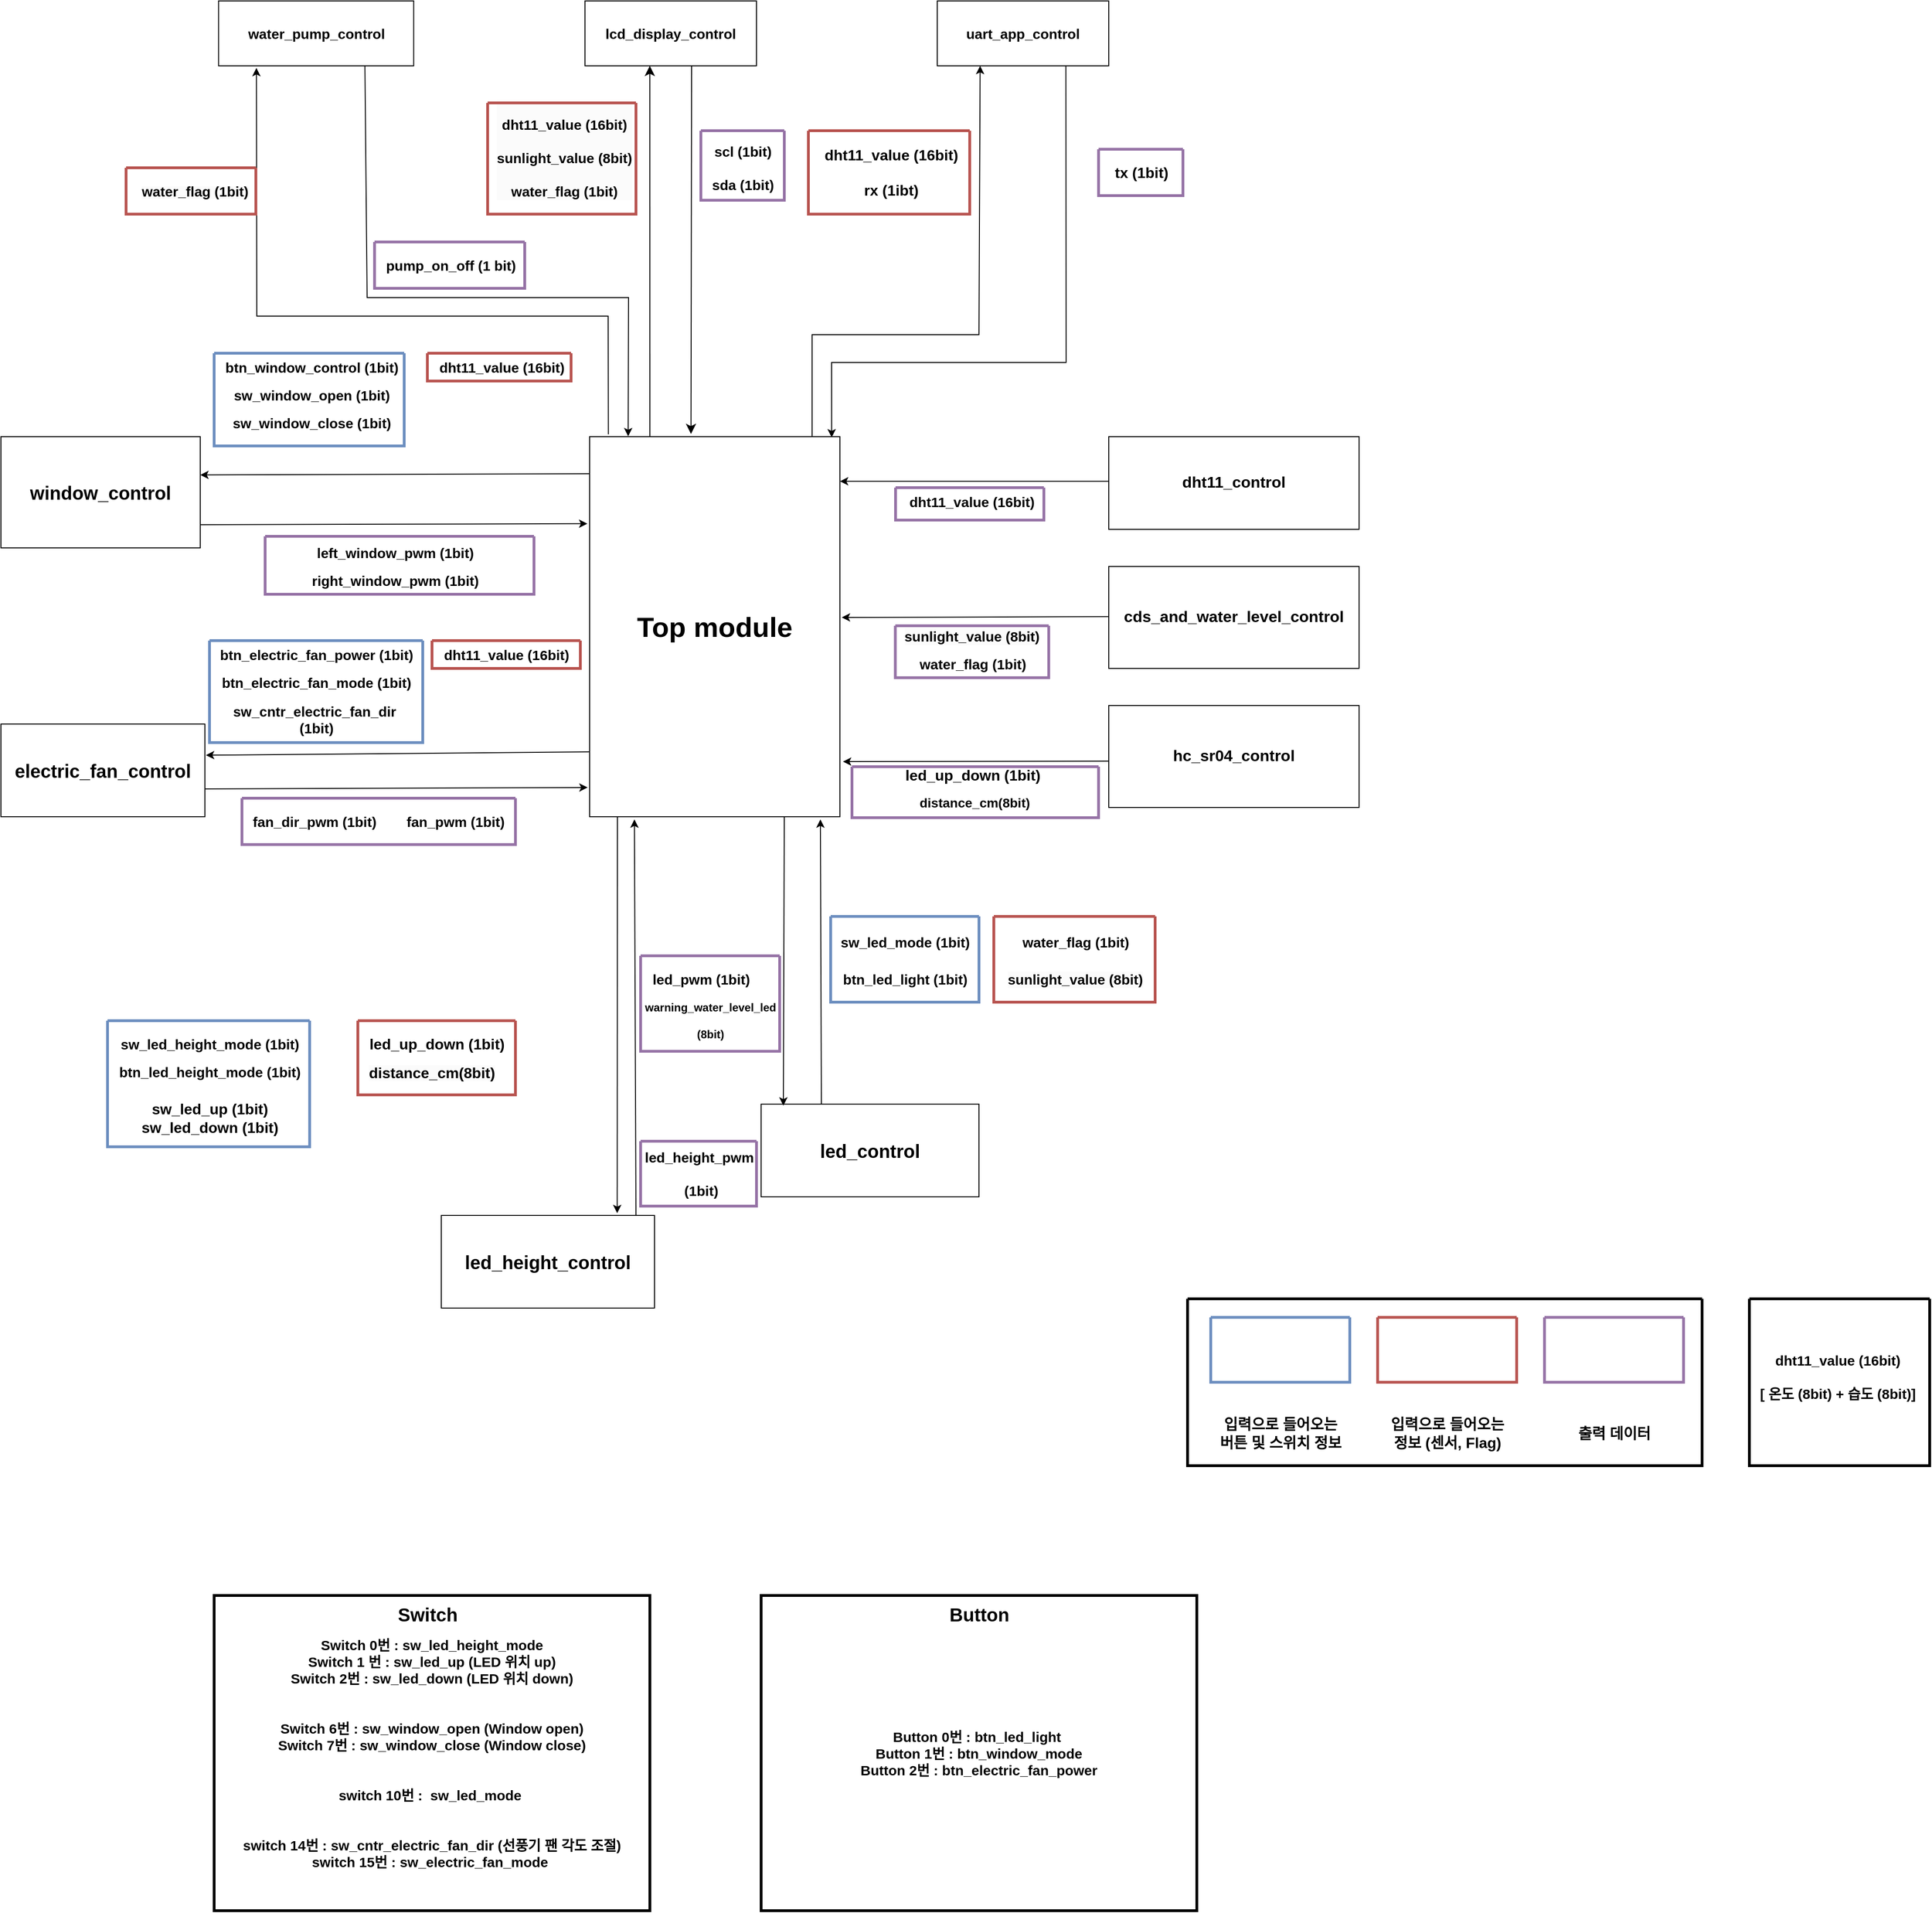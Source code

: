 <mxfile version="24.7.8">
  <diagram name="페이지-1" id="ERCywD1S1VB0S2RnE942">
    <mxGraphModel dx="1927" dy="1744" grid="1" gridSize="10" guides="1" tooltips="1" connect="1" arrows="1" fold="1" page="1" pageScale="1" pageWidth="827" pageHeight="1169" math="0" shadow="0">
      <root>
        <mxCell id="0" />
        <mxCell id="1" parent="0" />
        <mxCell id="mhYBmBHg178xC_YXUhA_-1" value="&lt;font style=&quot;font-size: 30px;&quot;&gt;&lt;b&gt;Top module&lt;/b&gt;&lt;/font&gt;" style="rounded=0;whiteSpace=wrap;html=1;" parent="1" vertex="1">
          <mxGeometry x="-110" y="80" width="270" height="410" as="geometry" />
        </mxCell>
        <mxCell id="mhYBmBHg178xC_YXUhA_-2" value="&lt;font size=&quot;1&quot; style=&quot;&quot;&gt;&lt;b style=&quot;font-size: 17px;&quot;&gt;dht11_control&lt;/b&gt;&lt;/font&gt;" style="rounded=0;whiteSpace=wrap;html=1;" parent="1" vertex="1">
          <mxGeometry x="450" y="80" width="270" height="100" as="geometry" />
        </mxCell>
        <mxCell id="mhYBmBHg178xC_YXUhA_-13" style="edgeStyle=orthogonalEdgeStyle;rounded=0;orthogonalLoop=1;jettySize=auto;html=1;" parent="1" edge="1">
          <mxGeometry relative="1" as="geometry">
            <mxPoint x="450" y="128.18" as="sourcePoint" />
            <mxPoint x="160" y="128.18" as="targetPoint" />
          </mxGeometry>
        </mxCell>
        <mxCell id="mhYBmBHg178xC_YXUhA_-16" style="edgeStyle=orthogonalEdgeStyle;rounded=0;orthogonalLoop=1;jettySize=auto;html=1;" parent="1" edge="1">
          <mxGeometry relative="1" as="geometry">
            <mxPoint x="450" y="274.09" as="sourcePoint" />
            <mxPoint x="162" y="275" as="targetPoint" />
          </mxGeometry>
        </mxCell>
        <mxCell id="mhYBmBHg178xC_YXUhA_-17" value="&lt;div style=&quot;forced-color-adjust: none; color: rgb(0, 0, 0); font-family: Helvetica; font-size: 15px; font-style: normal; font-variant-ligatures: normal; font-variant-caps: normal; font-weight: 700; letter-spacing: normal; orphans: 2; text-indent: 0px; text-transform: none; widows: 2; word-spacing: 0px; -webkit-text-stroke-width: 0px; white-space: nowrap; background-color: rgb(251, 251, 251); text-decoration-thickness: initial; text-decoration-style: initial; text-decoration-color: initial;&quot;&gt;&lt;font style=&quot;forced-color-adjust: none; font-size: 15px;&quot;&gt;&lt;b style=&quot;forced-color-adjust: none;&quot;&gt;sunlight_value (8bit)&lt;/b&gt;&lt;/font&gt;&lt;/div&gt;" style="text;whiteSpace=wrap;html=1;align=center;" parent="1" vertex="1">
          <mxGeometry x="210" y="280" width="185" height="40" as="geometry" />
        </mxCell>
        <mxCell id="mhYBmBHg178xC_YXUhA_-19" value="&lt;b style=&quot;&quot;&gt;&lt;font style=&quot;font-size: 17px;&quot;&gt;cds_and_water_level_control&lt;/font&gt;&lt;/b&gt;" style="rounded=0;whiteSpace=wrap;html=1;" parent="1" vertex="1">
          <mxGeometry x="450" y="220" width="270" height="110" as="geometry" />
        </mxCell>
        <mxCell id="mhYBmBHg178xC_YXUhA_-22" value="&lt;b&gt;&lt;font style=&quot;font-size: 15px;&quot;&gt;water_flag (1bit)&lt;/font&gt;&lt;/b&gt;" style="text;html=1;align=center;verticalAlign=middle;resizable=0;points=[];autosize=1;strokeColor=none;fillColor=none;" parent="1" vertex="1">
          <mxGeometry x="232.5" y="310" width="140" height="30" as="geometry" />
        </mxCell>
        <mxCell id="mhYBmBHg178xC_YXUhA_-23" value="&lt;b style=&quot;&quot;&gt;&lt;font style=&quot;font-size: 17px;&quot;&gt;hc_sr04_control&lt;/font&gt;&lt;/b&gt;" style="rounded=0;whiteSpace=wrap;html=1;" parent="1" vertex="1">
          <mxGeometry x="450" y="370" width="270" height="110" as="geometry" />
        </mxCell>
        <mxCell id="mhYBmBHg178xC_YXUhA_-27" value="&lt;b style=&quot;&quot;&gt;&lt;font style=&quot;font-size: 20px;&quot;&gt;window_control&lt;/font&gt;&lt;/b&gt;" style="rounded=0;whiteSpace=wrap;html=1;" parent="1" vertex="1">
          <mxGeometry x="-745" y="80" width="215" height="120" as="geometry" />
        </mxCell>
        <mxCell id="mhYBmBHg178xC_YXUhA_-30" value="&lt;div&gt;&lt;b style=&quot;font-size: 15px; background-color: initial;&quot;&gt;dht11_value (16bit)&lt;/b&gt;&lt;br&gt;&lt;/div&gt;" style="text;html=1;align=center;verticalAlign=middle;resizable=0;points=[];autosize=1;strokeColor=none;fillColor=none;" parent="1" vertex="1">
          <mxGeometry x="-285" y="-10" width="160" height="30" as="geometry" />
        </mxCell>
        <mxCell id="mhYBmBHg178xC_YXUhA_-32" value="&lt;b style=&quot;&quot;&gt;&lt;font style=&quot;font-size: 20px;&quot;&gt;electric_fan_control&lt;/font&gt;&lt;/b&gt;" style="rounded=0;whiteSpace=wrap;html=1;" parent="1" vertex="1">
          <mxGeometry x="-745" y="390" width="220" height="100" as="geometry" />
        </mxCell>
        <mxCell id="mhYBmBHg178xC_YXUhA_-34" value="&lt;div&gt;&lt;b style=&quot;font-size: 15px; background-color: initial;&quot;&gt;dht11_value (16bit)&lt;/b&gt;&lt;br&gt;&lt;/div&gt;" style="text;html=1;align=center;verticalAlign=middle;resizable=0;points=[];autosize=1;strokeColor=none;fillColor=none;strokeWidth=2;" parent="1" vertex="1">
          <mxGeometry x="-280" y="300" width="160" height="30" as="geometry" />
        </mxCell>
        <mxCell id="mhYBmBHg178xC_YXUhA_-36" value="&lt;b&gt;&lt;font style=&quot;font-size: 15px;&quot;&gt;fan_pwm (1bit)&lt;/font&gt;&lt;/b&gt;" style="text;html=1;align=center;verticalAlign=middle;resizable=0;points=[];autosize=1;strokeColor=none;fillColor=none;" parent="1" vertex="1">
          <mxGeometry x="-320" y="480" width="130" height="30" as="geometry" />
        </mxCell>
        <mxCell id="mhYBmBHg178xC_YXUhA_-37" value="&lt;b style=&quot;&quot;&gt;&lt;font style=&quot;font-size: 20px;&quot;&gt;led_height_control&lt;/font&gt;&lt;/b&gt;" style="rounded=0;whiteSpace=wrap;html=1;" parent="1" vertex="1">
          <mxGeometry x="-270" y="920" width="230" height="100" as="geometry" />
        </mxCell>
        <mxCell id="mhYBmBHg178xC_YXUhA_-39" value="&lt;font style=&quot;font-size: 15px;&quot;&gt;&lt;b&gt;btn_led_height_mode (1bit)&lt;/b&gt;&lt;/font&gt;" style="text;html=1;align=center;verticalAlign=middle;resizable=0;points=[];autosize=1;strokeColor=none;fillColor=none;" parent="1" vertex="1">
          <mxGeometry x="-630" y="750" width="220" height="30" as="geometry" />
        </mxCell>
        <mxCell id="mhYBmBHg178xC_YXUhA_-40" value="&lt;b&gt;&lt;font style=&quot;font-size: 16px;&quot;&gt;led_up_down (1bit)&lt;/font&gt;&lt;/b&gt;" style="text;html=1;align=center;verticalAlign=middle;resizable=0;points=[];autosize=1;strokeColor=none;fillColor=none;" parent="1" vertex="1">
          <mxGeometry x="-360" y="720" width="170" height="30" as="geometry" />
        </mxCell>
        <mxCell id="mhYBmBHg178xC_YXUhA_-41" value="&lt;span style=&quot;font-size: 16px;&quot;&gt;&lt;b&gt;sw_led_up (1bit)&lt;/b&gt;&lt;/span&gt;&lt;div&gt;&lt;b style=&quot;font-size: 16px; background-color: initial;&quot;&gt;sw_led_down (1bit)&lt;/b&gt;&lt;br&gt;&lt;/div&gt;" style="text;html=1;align=center;verticalAlign=middle;resizable=0;points=[];autosize=1;strokeColor=none;fillColor=none;" parent="1" vertex="1">
          <mxGeometry x="-605" y="790" width="170" height="50" as="geometry" />
        </mxCell>
        <mxCell id="mhYBmBHg178xC_YXUhA_-44" value="&lt;font style=&quot;font-size: 15px;&quot;&gt;&lt;b&gt;led_height_pwm&amp;nbsp;&lt;/b&gt;&lt;/font&gt;&lt;div&gt;&lt;font style=&quot;font-size: 15px;&quot;&gt;&lt;b&gt;&lt;br&gt;&lt;/b&gt;&lt;/font&gt;&lt;/div&gt;&lt;div&gt;&lt;font style=&quot;font-size: 15px;&quot;&gt;&lt;b&gt;(1bit)&lt;/b&gt;&lt;/font&gt;&lt;/div&gt;" style="text;html=1;align=center;verticalAlign=middle;resizable=0;points=[];autosize=1;strokeColor=none;fillColor=none;" parent="1" vertex="1">
          <mxGeometry x="-65" y="840" width="150" height="70" as="geometry" />
        </mxCell>
        <mxCell id="mhYBmBHg178xC_YXUhA_-45" value="&lt;b style=&quot;&quot;&gt;&lt;font style=&quot;font-size: 20px;&quot;&gt;led_control&lt;/font&gt;&lt;/b&gt;" style="rounded=0;whiteSpace=wrap;html=1;" parent="1" vertex="1">
          <mxGeometry x="75" y="800" width="235" height="100" as="geometry" />
        </mxCell>
        <mxCell id="mhYBmBHg178xC_YXUhA_-48" value="&lt;div style=&quot;forced-color-adjust: none; color: rgb(0, 0, 0); font-family: Helvetica; font-size: 15px; font-style: normal; font-variant-ligatures: normal; font-variant-caps: normal; font-weight: 700; letter-spacing: normal; orphans: 2; text-indent: 0px; text-transform: none; widows: 2; word-spacing: 0px; -webkit-text-stroke-width: 0px; white-space: nowrap; background-color: rgb(251, 251, 251); text-decoration-thickness: initial; text-decoration-style: initial; text-decoration-color: initial;&quot;&gt;&lt;font style=&quot;forced-color-adjust: none; font-size: 15px;&quot;&gt;&lt;b style=&quot;forced-color-adjust: none;&quot;&gt;sunlight_value (8bit)&lt;/b&gt;&lt;/font&gt;&lt;/div&gt;" style="text;whiteSpace=wrap;html=1;align=center;" parent="1" vertex="1">
          <mxGeometry x="326" y="650" width="176" height="30" as="geometry" />
        </mxCell>
        <mxCell id="mhYBmBHg178xC_YXUhA_-49" value="&lt;b&gt;&lt;font style=&quot;font-size: 15px;&quot;&gt;btn_led_light (1bit)&lt;/font&gt;&lt;/b&gt;" style="text;html=1;align=center;verticalAlign=middle;resizable=0;points=[];autosize=1;strokeColor=none;fillColor=none;" parent="1" vertex="1">
          <mxGeometry x="150" y="650" width="160" height="30" as="geometry" />
        </mxCell>
        <mxCell id="mhYBmBHg178xC_YXUhA_-50" value="&lt;b&gt;&lt;font style=&quot;font-size: 15px;&quot;&gt;water_flag (1bit)&lt;/font&gt;&lt;/b&gt;" style="text;html=1;align=center;verticalAlign=middle;resizable=0;points=[];autosize=1;strokeColor=none;fillColor=none;" parent="1" vertex="1">
          <mxGeometry x="344" y="610" width="140" height="30" as="geometry" />
        </mxCell>
        <mxCell id="_qwF9pWfeIGpburdyN9Q-3" value="&lt;div&gt;&lt;span style=&quot;font-size: 15px;&quot;&gt;&lt;b&gt;Switch 0번 : sw_led_height_mode&lt;/b&gt;&lt;/span&gt;&lt;/div&gt;&lt;font style=&quot;font-size: 15px;&quot;&gt;&lt;b&gt;Switch 1 번 : sw_led_up (LED 위치 up)&lt;/b&gt;&lt;/font&gt;&lt;div style=&quot;font-size: 15px;&quot;&gt;&lt;font style=&quot;font-size: 15px;&quot;&gt;&lt;b&gt;Switch 2번 : sw_led_down (LED 위치 down)&lt;/b&gt;&lt;/font&gt;&lt;/div&gt;&lt;div style=&quot;font-size: 15px;&quot;&gt;&lt;font style=&quot;font-size: 15px;&quot;&gt;&lt;b&gt;&lt;br&gt;&lt;/b&gt;&lt;/font&gt;&lt;/div&gt;&lt;div style=&quot;font-size: 15px;&quot;&gt;&lt;font style=&quot;font-size: 15px;&quot;&gt;&lt;b&gt;&lt;br&gt;&lt;/b&gt;&lt;/font&gt;&lt;/div&gt;&lt;div style=&quot;font-size: 15px;&quot;&gt;&lt;b&gt;Switch 6번 : sw_window_open (Window open)&lt;/b&gt;&lt;/div&gt;&lt;div style=&quot;font-size: 15px;&quot;&gt;&lt;b&gt;Switch 7번 : sw_window_close (Window close)&lt;/b&gt;&lt;/div&gt;&lt;div style=&quot;font-size: 15px;&quot;&gt;&lt;b&gt;&lt;br&gt;&lt;/b&gt;&lt;/div&gt;&lt;div style=&quot;font-size: 15px;&quot;&gt;&lt;b&gt;&lt;br&gt;&lt;/b&gt;&lt;/div&gt;&lt;div style=&quot;font-size: 15px;&quot;&gt;&lt;b&gt;switch 10번 :&amp;nbsp; sw&lt;/b&gt;&lt;b style=&quot;background-color: initial; font-size: 12px; text-wrap: nowrap;&quot;&gt;&lt;font style=&quot;font-size: 15px;&quot;&gt;_led_mode&amp;nbsp;&lt;/font&gt;&lt;/b&gt;&lt;/div&gt;&lt;div style=&quot;font-size: 15px;&quot;&gt;&lt;b style=&quot;background-color: initial; font-size: 12px; text-wrap: nowrap;&quot;&gt;&lt;font style=&quot;font-size: 15px;&quot;&gt;&lt;br&gt;&lt;/font&gt;&lt;/b&gt;&lt;/div&gt;&lt;div style=&quot;font-size: 15px;&quot;&gt;&lt;b style=&quot;background-color: initial; font-size: 12px; text-wrap: nowrap;&quot;&gt;&lt;font style=&quot;font-size: 15px;&quot;&gt;&lt;br&gt;&lt;/font&gt;&lt;/b&gt;&lt;/div&gt;&lt;div style=&quot;font-size: 15px;&quot;&gt;&lt;b&gt;switch 14번 : sw_cntr_electric_fan_dir (선풍기 팬 각도 조절)&lt;/b&gt;&lt;/div&gt;&lt;div style=&quot;font-size: 15px;&quot;&gt;&lt;b style=&quot;background-color: initial;&quot;&gt;switch 15번 : sw&lt;/b&gt;&lt;b style=&quot;background-color: initial; text-wrap: nowrap;&quot;&gt;_electric_fan_mode&amp;nbsp;&lt;/b&gt;&lt;br&gt;&lt;/div&gt;" style="rounded=0;whiteSpace=wrap;html=1;strokeWidth=3;" parent="1" vertex="1">
          <mxGeometry x="-515" y="1330" width="470" height="340" as="geometry" />
        </mxCell>
        <mxCell id="_qwF9pWfeIGpburdyN9Q-5" value="&lt;font style=&quot;font-size: 20px;&quot;&gt;&lt;b&gt;Switch&lt;/b&gt;&lt;/font&gt;" style="text;html=1;align=center;verticalAlign=middle;resizable=0;points=[];autosize=1;strokeColor=none;fillColor=none;" parent="1" vertex="1">
          <mxGeometry x="-330" y="1330" width="90" height="40" as="geometry" />
        </mxCell>
        <mxCell id="_qwF9pWfeIGpburdyN9Q-6" value="&lt;br&gt;&lt;div&gt;&lt;b style=&quot;text-wrap: nowrap; font-size: 15px;&quot;&gt;Button 0번 :&amp;nbsp;&lt;/b&gt;&lt;b style=&quot;background-color: initial; text-wrap: nowrap;&quot;&gt;&lt;font style=&quot;font-size: 15px;&quot;&gt;btn_led_light&amp;nbsp;&lt;/font&gt;&lt;/b&gt;&lt;b style=&quot;font-size: 15px; text-wrap: nowrap;&quot;&gt;&lt;br&gt;&lt;/b&gt;&lt;/div&gt;&lt;div&gt;&lt;b style=&quot;background-color: initial; text-wrap: nowrap;&quot;&gt;&lt;font style=&quot;font-size: 15px;&quot;&gt;Button 1번 : btn_window_mode&lt;/font&gt;&lt;/b&gt;&lt;/div&gt;&lt;div&gt;&lt;span style=&quot;font-size: 15px; text-wrap: nowrap;&quot;&gt;&lt;b&gt;Button 2번 : btn_electric_fan_power&lt;/b&gt;&lt;/span&gt;&lt;/div&gt;&lt;div&gt;&lt;br&gt;&lt;/div&gt;" style="rounded=0;whiteSpace=wrap;html=1;strokeWidth=3;" parent="1" vertex="1">
          <mxGeometry x="75" y="1330" width="470" height="340" as="geometry" />
        </mxCell>
        <mxCell id="_qwF9pWfeIGpburdyN9Q-7" value="&lt;span style=&quot;font-size: 20px;&quot;&gt;&lt;b&gt;Button&lt;/b&gt;&lt;/span&gt;" style="text;html=1;align=center;verticalAlign=middle;resizable=0;points=[];autosize=1;strokeColor=none;fillColor=none;" parent="1" vertex="1">
          <mxGeometry x="265" y="1330" width="90" height="40" as="geometry" />
        </mxCell>
        <mxCell id="_qwF9pWfeIGpburdyN9Q-8" value="&lt;font style=&quot;font-size: 15px;&quot;&gt;&lt;b&gt;btn_electric_fan_mode (1bit)&lt;/b&gt;&lt;/font&gt;" style="text;html=1;align=center;verticalAlign=middle;resizable=0;points=[];autosize=1;strokeColor=none;fillColor=none;" parent="1" vertex="1">
          <mxGeometry x="-520" y="330" width="230" height="30" as="geometry" />
        </mxCell>
        <mxCell id="_qwF9pWfeIGpburdyN9Q-9" value="&lt;font style=&quot;font-size: 15px;&quot;&gt;&lt;b&gt;btn_window_control (1bit)&lt;/b&gt;&lt;/font&gt;" style="text;html=1;align=center;verticalAlign=middle;resizable=0;points=[];autosize=1;strokeColor=none;fillColor=none;" parent="1" vertex="1">
          <mxGeometry x="-515" y="-10" width="210" height="30" as="geometry" />
        </mxCell>
        <mxCell id="_qwF9pWfeIGpburdyN9Q-11" value="&lt;font style=&quot;font-size: 15px;&quot;&gt;&lt;b&gt;sw_window_open (1bit)&lt;/b&gt;&lt;/font&gt;" style="text;html=1;align=center;verticalAlign=middle;resizable=0;points=[];autosize=1;strokeColor=none;fillColor=none;" parent="1" vertex="1">
          <mxGeometry x="-505" y="20" width="190" height="30" as="geometry" />
        </mxCell>
        <mxCell id="sed88Z9M2IB_ihE7l8kB-1" value="&lt;b style=&quot;font-size: 15px; text-wrap: wrap;&quot;&gt;sw_cntr_electric_fan_dir&amp;nbsp; (1bit)&lt;/b&gt;" style="text;html=1;align=center;verticalAlign=middle;resizable=0;points=[];autosize=1;strokeColor=none;fillColor=none;" parent="1" vertex="1">
          <mxGeometry x="-525" y="370" width="240" height="30" as="geometry" />
        </mxCell>
        <mxCell id="sed88Z9M2IB_ihE7l8kB-5" value="&lt;b&gt;&lt;font style=&quot;font-size: 15px;&quot;&gt;fan_dir_pwm (1bit)&amp;nbsp;&lt;/font&gt;&lt;/b&gt;" style="text;html=1;align=center;verticalAlign=middle;resizable=0;points=[];autosize=1;strokeColor=none;fillColor=none;" parent="1" vertex="1">
          <mxGeometry x="-485" y="480" width="160" height="30" as="geometry" />
        </mxCell>
        <mxCell id="Zgek3YRb2-hc7BeVBrjY-1" value="&lt;font style=&quot;font-size: 15px;&quot;&gt;&lt;b&gt;sw_led_mode (1bit)&lt;/b&gt;&lt;/font&gt;" style="text;html=1;align=center;verticalAlign=middle;resizable=0;points=[];autosize=1;strokeColor=none;fillColor=none;" parent="1" vertex="1">
          <mxGeometry x="150" y="610" width="160" height="30" as="geometry" />
        </mxCell>
        <mxCell id="Zgek3YRb2-hc7BeVBrjY-5" value="&lt;font style=&quot;font-size: 15px;&quot;&gt;&lt;b&gt;lcd_display_control&lt;/b&gt;&lt;/font&gt;" style="rounded=0;whiteSpace=wrap;html=1;" parent="1" vertex="1">
          <mxGeometry x="-115" y="-390" width="185" height="70" as="geometry" />
        </mxCell>
        <mxCell id="Zgek3YRb2-hc7BeVBrjY-9" value="&lt;div style=&quot;forced-color-adjust: none; color: rgb(0, 0, 0); font-family: Helvetica; font-size: 15px; font-style: normal; font-variant-ligatures: normal; font-variant-caps: normal; font-weight: 700; letter-spacing: normal; orphans: 2; text-indent: 0px; text-transform: none; widows: 2; word-spacing: 0px; -webkit-text-stroke-width: 0px; white-space: nowrap; background-color: rgb(251, 251, 251); text-decoration-thickness: initial; text-decoration-style: initial; text-decoration-color: initial;&quot;&gt;&lt;font style=&quot;forced-color-adjust: none; font-size: 15px;&quot;&gt;&lt;b style=&quot;forced-color-adjust: none;&quot;&gt;&lt;br class=&quot;Apple-interchange-newline&quot;&gt;&lt;div style=&quot;text-align: center;&quot;&gt;&lt;b&gt;dht11_value (16bit)&lt;/b&gt;&lt;/div&gt;&lt;/b&gt;&lt;/font&gt;&lt;/div&gt;&lt;div style=&quot;text-align: center; forced-color-adjust: none; color: rgb(0, 0, 0); font-family: Helvetica; font-size: 15px; font-style: normal; font-variant-ligatures: normal; font-variant-caps: normal; font-weight: 700; letter-spacing: normal; orphans: 2; text-indent: 0px; text-transform: none; widows: 2; word-spacing: 0px; -webkit-text-stroke-width: 0px; white-space: nowrap; background-color: rgb(251, 251, 251); text-decoration-thickness: initial; text-decoration-style: initial; text-decoration-color: initial;&quot;&gt;&lt;br&gt;&lt;/div&gt;&lt;div style=&quot;text-align: center; forced-color-adjust: none; color: rgb(0, 0, 0); font-family: Helvetica; font-size: 15px; font-style: normal; font-variant-ligatures: normal; font-variant-caps: normal; font-weight: 700; letter-spacing: normal; orphans: 2; text-indent: 0px; text-transform: none; widows: 2; word-spacing: 0px; -webkit-text-stroke-width: 0px; white-space: nowrap; background-color: rgb(251, 251, 251); text-decoration-thickness: initial; text-decoration-style: initial; text-decoration-color: initial;&quot;&gt;&lt;font style=&quot;forced-color-adjust: none; font-size: 15px;&quot;&gt;&lt;b style=&quot;forced-color-adjust: none;&quot;&gt;sunlight_value (8bit)&lt;/b&gt;&lt;/font&gt;&lt;/div&gt;&lt;div style=&quot;text-align: center; forced-color-adjust: none; color: rgb(0, 0, 0); font-family: Helvetica; font-size: 15px; font-style: normal; font-variant-ligatures: normal; font-variant-caps: normal; font-weight: 700; letter-spacing: normal; orphans: 2; text-indent: 0px; text-transform: none; widows: 2; word-spacing: 0px; -webkit-text-stroke-width: 0px; white-space: nowrap; background-color: rgb(251, 251, 251); text-decoration-thickness: initial; text-decoration-style: initial; text-decoration-color: initial;&quot;&gt;&lt;font style=&quot;forced-color-adjust: none; font-size: 15px;&quot;&gt;&lt;b style=&quot;forced-color-adjust: none;&quot;&gt;&lt;br&gt;&lt;/b&gt;&lt;/font&gt;&lt;/div&gt;&lt;div style=&quot;text-align: center; forced-color-adjust: none; color: rgb(0, 0, 0); font-family: Helvetica; font-size: 15px; font-style: normal; font-variant-ligatures: normal; font-variant-caps: normal; font-weight: 700; letter-spacing: normal; orphans: 2; text-indent: 0px; text-transform: none; widows: 2; word-spacing: 0px; -webkit-text-stroke-width: 0px; white-space: nowrap; background-color: rgb(251, 251, 251); text-decoration-thickness: initial; text-decoration-style: initial; text-decoration-color: initial;&quot;&gt;&lt;font style=&quot;forced-color-adjust: none; font-size: 15px;&quot;&gt;&lt;b style=&quot;forced-color-adjust: none;&quot;&gt;water_flag (1bit)&lt;/b&gt;&lt;/font&gt;&lt;/div&gt;" style="text;whiteSpace=wrap;html=1;" parent="1" vertex="1">
          <mxGeometry x="-212" y="-290" width="157" height="120" as="geometry" />
        </mxCell>
        <mxCell id="Zgek3YRb2-hc7BeVBrjY-10" value="&lt;span style=&quot;font-size: 15px;&quot;&gt;&lt;b&gt;water_pump_control&lt;/b&gt;&lt;/span&gt;" style="rounded=0;whiteSpace=wrap;html=1;" parent="1" vertex="1">
          <mxGeometry x="-510.25" y="-390" width="210.5" height="70" as="geometry" />
        </mxCell>
        <mxCell id="Zgek3YRb2-hc7BeVBrjY-13" value="&lt;b style=&quot;forced-color-adjust: none; color: rgb(0, 0, 0); font-family: Helvetica; font-size: 12px; font-style: normal; font-variant-ligatures: normal; font-variant-caps: normal; letter-spacing: normal; orphans: 2; text-align: center; text-indent: 0px; text-transform: none; widows: 2; word-spacing: 0px; -webkit-text-stroke-width: 0px; white-space: nowrap; background-color: rgb(251, 251, 251); text-decoration-thickness: initial; text-decoration-style: initial; text-decoration-color: initial;&quot;&gt;&lt;font style=&quot;forced-color-adjust: none; font-size: 15px;&quot;&gt;water_flag (1bit)&lt;/font&gt;&lt;/b&gt;" style="text;whiteSpace=wrap;html=1;" parent="1" vertex="1">
          <mxGeometry x="-595" y="-200" width="110" height="30" as="geometry" />
        </mxCell>
        <mxCell id="Zgek3YRb2-hc7BeVBrjY-16" value="&lt;font style=&quot;font-size: 15px;&quot;&gt;&lt;b&gt;sw_led_height_mode (1bit)&lt;/b&gt;&lt;/font&gt;" style="text;html=1;align=center;verticalAlign=middle;resizable=0;points=[];autosize=1;strokeColor=none;fillColor=none;" parent="1" vertex="1">
          <mxGeometry x="-630" y="720" width="220" height="30" as="geometry" />
        </mxCell>
        <mxCell id="t9PpJYXXmE5dPHwgLngb-3" value="&lt;b style=&quot;forced-color-adjust: none; color: rgb(0, 0, 0); font-family: Helvetica; font-size: 15px; font-style: normal; font-variant-ligatures: normal; font-variant-caps: normal; letter-spacing: normal; orphans: 2; text-align: center; text-indent: 0px; text-transform: none; widows: 2; word-spacing: 0px; -webkit-text-stroke-width: 0px; white-space: nowrap; background-color: rgb(251, 251, 251); text-decoration-thickness: initial; text-decoration-style: initial; text-decoration-color: initial;&quot;&gt;&lt;div style=&quot;forced-color-adjust: none;&quot;&gt;&lt;font style=&quot;forced-color-adjust: none; font-size: 15px;&quot;&gt;&lt;b style=&quot;forced-color-adjust: none;&quot;&gt;dht11_value (16bit)&lt;/b&gt;&lt;/font&gt;&lt;/div&gt;&lt;/b&gt;&lt;br class=&quot;Apple-interchange-newline&quot;&gt;" style="text;whiteSpace=wrap;html=1;" parent="1" vertex="1">
          <mxGeometry x="232.5" y="135" width="140" height="40" as="geometry" />
        </mxCell>
        <mxCell id="t9PpJYXXmE5dPHwgLngb-8" value="" style="endArrow=classic;html=1;rounded=0;entryX=1.012;entryY=0.855;entryDx=0;entryDy=0;entryPerimeter=0;" parent="1" target="mhYBmBHg178xC_YXUhA_-1" edge="1">
          <mxGeometry width="50" height="50" relative="1" as="geometry">
            <mxPoint x="450" y="430" as="sourcePoint" />
            <mxPoint x="500" y="380" as="targetPoint" />
          </mxGeometry>
        </mxCell>
        <mxCell id="t9PpJYXXmE5dPHwgLngb-9" value="&lt;b&gt;&lt;font style=&quot;font-size: 16px;&quot;&gt;led_up_down (1bit)&lt;/font&gt;&lt;/b&gt;" style="text;html=1;align=center;verticalAlign=middle;resizable=0;points=[];autosize=1;strokeColor=none;fillColor=none;" parent="1" vertex="1">
          <mxGeometry x="217.5" y="430" width="170" height="30" as="geometry" />
        </mxCell>
        <mxCell id="t9PpJYXXmE5dPHwgLngb-10" value="&lt;b&gt;&lt;font style=&quot;font-size: 14px;&quot;&gt;distance_cm(8bit)&lt;/font&gt;&lt;/b&gt;" style="text;html=1;align=center;verticalAlign=middle;resizable=0;points=[];autosize=1;strokeColor=none;fillColor=none;" parent="1" vertex="1">
          <mxGeometry x="235" y="460" width="140" height="30" as="geometry" />
        </mxCell>
        <mxCell id="t9PpJYXXmE5dPHwgLngb-12" value="" style="endArrow=classic;html=1;rounded=0;entryX=0.102;entryY=0.016;entryDx=0;entryDy=0;entryPerimeter=0;" parent="1" target="mhYBmBHg178xC_YXUhA_-45" edge="1">
          <mxGeometry width="50" height="50" relative="1" as="geometry">
            <mxPoint x="100" y="490" as="sourcePoint" />
            <mxPoint x="150" y="440" as="targetPoint" />
          </mxGeometry>
        </mxCell>
        <mxCell id="t9PpJYXXmE5dPHwgLngb-13" value="" style="endArrow=classic;html=1;rounded=0;entryX=0.922;entryY=1.007;entryDx=0;entryDy=0;entryPerimeter=0;" parent="1" target="mhYBmBHg178xC_YXUhA_-1" edge="1">
          <mxGeometry width="50" height="50" relative="1" as="geometry">
            <mxPoint x="140" y="800" as="sourcePoint" />
            <mxPoint x="190" y="750" as="targetPoint" />
          </mxGeometry>
        </mxCell>
        <mxCell id="t9PpJYXXmE5dPHwgLngb-14" value="" style="swimlane;startSize=0;fillColor=#dae8fc;strokeColor=#6c8ebf;strokeWidth=3;" parent="1" vertex="1">
          <mxGeometry x="150" y="597.5" width="160" height="92.5" as="geometry" />
        </mxCell>
        <mxCell id="t9PpJYXXmE5dPHwgLngb-15" value="" style="swimlane;startSize=0;fillColor=#f8cecc;strokeColor=#b85450;strokeWidth=3;" parent="1" vertex="1">
          <mxGeometry x="326" y="597.5" width="174" height="92.5" as="geometry" />
        </mxCell>
        <mxCell id="t9PpJYXXmE5dPHwgLngb-16" value="&lt;b&gt;&lt;font style=&quot;font-size: 15px;&quot;&gt;led_pwm (1bit)&lt;/font&gt;&lt;/b&gt;" style="text;html=1;align=center;verticalAlign=middle;resizable=0;points=[];autosize=1;strokeColor=none;fillColor=none;" parent="1" vertex="1">
          <mxGeometry x="-55" y="650" width="130" height="30" as="geometry" />
        </mxCell>
        <mxCell id="t9PpJYXXmE5dPHwgLngb-17" value="&lt;b&gt;warning_water_level_led&lt;/b&gt;&lt;div&gt;&lt;b&gt;&lt;br&gt;&lt;/b&gt;&lt;/div&gt;&lt;div&gt;&lt;b&gt;(8bit)&lt;/b&gt;&lt;/div&gt;" style="text;html=1;align=center;verticalAlign=middle;resizable=0;points=[];autosize=1;strokeColor=none;fillColor=none;" parent="1" vertex="1">
          <mxGeometry x="-60" y="680" width="160" height="60" as="geometry" />
        </mxCell>
        <mxCell id="t9PpJYXXmE5dPHwgLngb-20" value="" style="endArrow=classic;html=1;rounded=0;entryX=0.825;entryY=-0.024;entryDx=0;entryDy=0;entryPerimeter=0;" parent="1" target="mhYBmBHg178xC_YXUhA_-37" edge="1">
          <mxGeometry width="50" height="50" relative="1" as="geometry">
            <mxPoint x="-80" y="490" as="sourcePoint" />
            <mxPoint x="-90" y="290" as="targetPoint" />
          </mxGeometry>
        </mxCell>
        <mxCell id="t9PpJYXXmE5dPHwgLngb-21" value="" style="endArrow=classic;html=1;rounded=0;entryX=0.179;entryY=1.007;entryDx=0;entryDy=0;entryPerimeter=0;" parent="1" target="mhYBmBHg178xC_YXUhA_-1" edge="1">
          <mxGeometry width="50" height="50" relative="1" as="geometry">
            <mxPoint x="-60" y="920" as="sourcePoint" />
            <mxPoint x="-10" y="870" as="targetPoint" />
          </mxGeometry>
        </mxCell>
        <mxCell id="t9PpJYXXmE5dPHwgLngb-22" value="" style="swimlane;startSize=0;fillColor=#e1d5e7;strokeColor=#9673a6;strokeWidth=3;" parent="1" vertex="1">
          <mxGeometry x="-55" y="640" width="150" height="103" as="geometry" />
        </mxCell>
        <mxCell id="t9PpJYXXmE5dPHwgLngb-23" value="" style="swimlane;startSize=0;strokeWidth=3;fillColor=#f8cecc;strokeColor=#b85450;" parent="1" vertex="1">
          <mxGeometry x="-360" y="710" width="170" height="80" as="geometry" />
        </mxCell>
        <mxCell id="Zgek3YRb2-hc7BeVBrjY-15" value="&lt;b style=&quot;forced-color-adjust: none; color: rgb(0, 0, 0); font-family: Helvetica; font-size: 16px; font-style: normal; font-variant-ligatures: normal; font-variant-caps: normal; letter-spacing: normal; orphans: 2; text-align: center; text-indent: 0px; text-transform: none; widows: 2; word-spacing: 0px; -webkit-text-stroke-width: 0px; white-space: nowrap; background-color: rgb(251, 251, 251); text-decoration-thickness: initial; text-decoration-style: initial; text-decoration-color: initial;&quot;&gt;distance_cm(8bit)&lt;/b&gt;" style="text;whiteSpace=wrap;html=1;" parent="t9PpJYXXmE5dPHwgLngb-23" vertex="1">
          <mxGeometry x="10" y="40" width="150" height="40" as="geometry" />
        </mxCell>
        <mxCell id="t9PpJYXXmE5dPHwgLngb-24" value="" style="swimlane;startSize=0;fillColor=#dae8fc;strokeColor=#6c8ebf;strokeWidth=3;" parent="1" vertex="1">
          <mxGeometry x="-630" y="710" width="218" height="136" as="geometry" />
        </mxCell>
        <mxCell id="t9PpJYXXmE5dPHwgLngb-25" value="" style="endArrow=classic;html=1;rounded=0;entryX=-0.008;entryY=0.923;entryDx=0;entryDy=0;entryPerimeter=0;" parent="1" target="mhYBmBHg178xC_YXUhA_-1" edge="1">
          <mxGeometry width="50" height="50" relative="1" as="geometry">
            <mxPoint x="-525" y="460" as="sourcePoint" />
            <mxPoint x="-355" y="390" as="targetPoint" />
          </mxGeometry>
        </mxCell>
        <mxCell id="t9PpJYXXmE5dPHwgLngb-26" value="" style="endArrow=classic;html=1;rounded=0;entryX=1.005;entryY=0.336;entryDx=0;entryDy=0;entryPerimeter=0;" parent="1" target="mhYBmBHg178xC_YXUhA_-32" edge="1">
          <mxGeometry width="50" height="50" relative="1" as="geometry">
            <mxPoint x="-110" y="420" as="sourcePoint" />
            <mxPoint x="-60" y="370" as="targetPoint" />
          </mxGeometry>
        </mxCell>
        <mxCell id="t9PpJYXXmE5dPHwgLngb-27" value="&lt;font style=&quot;font-size: 15px;&quot;&gt;&lt;b&gt;btn_electric_fan_power (1bit)&lt;/b&gt;&lt;/font&gt;" style="text;html=1;align=center;verticalAlign=middle;resizable=0;points=[];autosize=1;strokeColor=none;fillColor=none;" parent="1" vertex="1">
          <mxGeometry x="-520" y="300" width="230" height="30" as="geometry" />
        </mxCell>
        <mxCell id="t9PpJYXXmE5dPHwgLngb-28" value="" style="swimlane;startSize=0;strokeWidth=3;fillColor=#dae8fc;strokeColor=#6c8ebf;" parent="1" vertex="1">
          <mxGeometry x="-520" y="300" width="230" height="110" as="geometry" />
        </mxCell>
        <mxCell id="t9PpJYXXmE5dPHwgLngb-29" value="" style="swimlane;startSize=0;fillColor=#f8cecc;strokeColor=#b85450;strokeWidth=3;" parent="1" vertex="1">
          <mxGeometry x="-280" y="300" width="160" height="30" as="geometry" />
        </mxCell>
        <mxCell id="t9PpJYXXmE5dPHwgLngb-30" value="" style="endArrow=classic;html=1;rounded=0;entryX=-0.009;entryY=0.229;entryDx=0;entryDy=0;entryPerimeter=0;" parent="1" target="mhYBmBHg178xC_YXUhA_-1" edge="1">
          <mxGeometry width="50" height="50" relative="1" as="geometry">
            <mxPoint x="-530" y="175" as="sourcePoint" />
            <mxPoint x="-480" y="125" as="targetPoint" />
          </mxGeometry>
        </mxCell>
        <mxCell id="t9PpJYXXmE5dPHwgLngb-31" value="" style="endArrow=classic;html=1;rounded=0;entryX=1;entryY=0.344;entryDx=0;entryDy=0;entryPerimeter=0;" parent="1" target="mhYBmBHg178xC_YXUhA_-27" edge="1">
          <mxGeometry width="50" height="50" relative="1" as="geometry">
            <mxPoint x="-110" y="120" as="sourcePoint" />
            <mxPoint x="40" y="-70" as="targetPoint" />
          </mxGeometry>
        </mxCell>
        <mxCell id="Nrj7_veo81C4oHblD5SA-1" value="" style="swimlane;startSize=0;fillColor=#e1d5e7;strokeColor=#9673a6;strokeWidth=3;" parent="1" vertex="1">
          <mxGeometry x="-485" y="470" width="295" height="50" as="geometry" />
        </mxCell>
        <mxCell id="Nrj7_veo81C4oHblD5SA-2" value="" style="swimlane;startSize=0;strokeWidth=3;fillColor=#e1d5e7;strokeColor=#9673a6;" parent="1" vertex="1">
          <mxGeometry x="-55" y="840" width="125" height="70" as="geometry" />
        </mxCell>
        <mxCell id="Nrj7_veo81C4oHblD5SA-3" value="" style="swimlane;startSize=0;strokeWidth=3;fillColor=#e1d5e7;strokeColor=#9673a6;" parent="1" vertex="1">
          <mxGeometry x="173" y="436" width="266" height="55" as="geometry" />
        </mxCell>
        <mxCell id="Nrj7_veo81C4oHblD5SA-4" value="" style="swimlane;startSize=0;fillColor=#e1d5e7;strokeColor=#9673a6;strokeWidth=3;" parent="1" vertex="1">
          <mxGeometry x="219.75" y="284" width="165.5" height="56" as="geometry" />
        </mxCell>
        <mxCell id="Nrj7_veo81C4oHblD5SA-5" value="" style="swimlane;startSize=0;fillColor=#e1d5e7;strokeColor=#9673a6;strokeWidth=3;" parent="1" vertex="1">
          <mxGeometry x="220" y="135" width="160" height="35" as="geometry" />
        </mxCell>
        <mxCell id="Nrj7_veo81C4oHblD5SA-6" value="" style="swimlane;startSize=0;strokeWidth=3;fillColor=#dae8fc;strokeColor=#6c8ebf;" parent="1" vertex="1">
          <mxGeometry x="560" y="1030" width="150" height="70" as="geometry" />
        </mxCell>
        <mxCell id="Nrj7_veo81C4oHblD5SA-7" value="" style="swimlane;startSize=0;strokeWidth=3;fillColor=#f8cecc;strokeColor=#b85450;" parent="1" vertex="1">
          <mxGeometry x="740" y="1030" width="150" height="70" as="geometry" />
        </mxCell>
        <mxCell id="Nrj7_veo81C4oHblD5SA-8" value="" style="swimlane;startSize=0;strokeWidth=3;fillColor=#e1d5e7;strokeColor=#9673a6;" parent="1" vertex="1">
          <mxGeometry x="920" y="1030" width="150" height="70" as="geometry" />
        </mxCell>
        <mxCell id="Nrj7_veo81C4oHblD5SA-10" value="&lt;b&gt;입력으로 들어오는&lt;/b&gt;&lt;div&gt;&lt;b&gt;버튼 및 스위치 정보&lt;/b&gt;&lt;/div&gt;" style="text;html=1;align=center;verticalAlign=middle;resizable=0;points=[];autosize=1;strokeColor=none;fillColor=none;fontSize=16;" parent="1" vertex="1">
          <mxGeometry x="555" y="1130" width="160" height="50" as="geometry" />
        </mxCell>
        <mxCell id="Nrj7_veo81C4oHblD5SA-11" value="&lt;b&gt;입력으로 들어오는&lt;/b&gt;&lt;div&gt;&lt;b&gt;정보 (센서, Flag)&lt;/b&gt;&lt;/div&gt;" style="text;html=1;align=center;verticalAlign=middle;resizable=0;points=[];autosize=1;strokeColor=none;fillColor=none;fontSize=16;" parent="1" vertex="1">
          <mxGeometry x="735" y="1130" width="160" height="50" as="geometry" />
        </mxCell>
        <mxCell id="Nrj7_veo81C4oHblD5SA-12" value="&lt;b&gt;출력 데이터&lt;/b&gt;" style="text;html=1;align=center;verticalAlign=middle;resizable=0;points=[];autosize=1;strokeColor=none;fillColor=none;fontSize=16;" parent="1" vertex="1">
          <mxGeometry x="940" y="1140" width="110" height="30" as="geometry" />
        </mxCell>
        <mxCell id="Nrj7_veo81C4oHblD5SA-13" value="" style="swimlane;startSize=0;strokeWidth=3;" parent="1" vertex="1">
          <mxGeometry x="535" y="1010" width="555" height="180" as="geometry" />
        </mxCell>
        <mxCell id="Nrj7_veo81C4oHblD5SA-14" value="&lt;b style=&quot;font-size: 15px;&quot;&gt;sw_window_close (1bit)&lt;/b&gt;" style="text;html=1;align=center;verticalAlign=middle;resizable=0;points=[];autosize=1;strokeColor=none;fillColor=none;fontSize=16;" parent="1" vertex="1">
          <mxGeometry x="-505" y="50" width="190" height="30" as="geometry" />
        </mxCell>
        <mxCell id="Nrj7_veo81C4oHblD5SA-15" value="" style="swimlane;startSize=0;strokeWidth=3;fillColor=#dae8fc;strokeColor=#6c8ebf;" parent="1" vertex="1">
          <mxGeometry x="-515" y="-10" width="205" height="100" as="geometry" />
        </mxCell>
        <mxCell id="Nrj7_veo81C4oHblD5SA-16" value="" style="swimlane;startSize=0;strokeWidth=3;fillColor=#f8cecc;strokeColor=#b85450;" parent="1" vertex="1">
          <mxGeometry x="-285" y="-10" width="155" height="30" as="geometry" />
        </mxCell>
        <mxCell id="Nrj7_veo81C4oHblD5SA-17" value="" style="swimlane;startSize=0;strokeWidth=3;fillColor=#e1d5e7;strokeColor=#9673a6;" parent="1" vertex="1">
          <mxGeometry x="-460" y="187.5" width="290" height="62.5" as="geometry" />
        </mxCell>
        <mxCell id="mhYBmBHg178xC_YXUhA_-31" value="&lt;font style=&quot;font-size: 15px;&quot;&gt;&lt;b&gt;left_window_pwm (1bit)&lt;/b&gt;&lt;/font&gt;" style="text;html=1;align=center;verticalAlign=middle;resizable=0;points=[];autosize=1;strokeColor=none;fillColor=none;" parent="Nrj7_veo81C4oHblD5SA-17" vertex="1">
          <mxGeometry x="45" y="2.5" width="190" height="30" as="geometry" />
        </mxCell>
        <mxCell id="zqpgIVWXfwLxfQST0yhv-1" value="&lt;b style=&quot;font-size: 15px;&quot;&gt;right_window_pwm (1bit)&lt;/b&gt;" style="text;html=1;align=center;verticalAlign=middle;resizable=0;points=[];autosize=1;strokeColor=none;fillColor=none;" parent="Nrj7_veo81C4oHblD5SA-17" vertex="1">
          <mxGeometry x="40" y="32.5" width="200" height="30" as="geometry" />
        </mxCell>
        <mxCell id="Nrj7_veo81C4oHblD5SA-22" value="" style="endArrow=classic;html=1;rounded=0;entryX=0.194;entryY=1.033;entryDx=0;entryDy=0;entryPerimeter=0;exitX=0.075;exitY=-0.006;exitDx=0;exitDy=0;exitPerimeter=0;" parent="1" source="mhYBmBHg178xC_YXUhA_-1" target="Zgek3YRb2-hc7BeVBrjY-10" edge="1">
          <mxGeometry width="50" height="50" relative="1" as="geometry">
            <mxPoint x="-100" y="35.41" as="sourcePoint" />
            <mxPoint x="318" y="34.41" as="targetPoint" />
            <Array as="points">
              <mxPoint x="-90" y="-50" />
              <mxPoint x="-469" y="-50" />
            </Array>
          </mxGeometry>
        </mxCell>
        <mxCell id="Nrj7_veo81C4oHblD5SA-24" value="" style="endArrow=classic;html=1;rounded=0;entryX=0.154;entryY=-0.001;entryDx=0;entryDy=0;entryPerimeter=0;exitX=0.75;exitY=1;exitDx=0;exitDy=0;" parent="1" source="Zgek3YRb2-hc7BeVBrjY-10" target="mhYBmBHg178xC_YXUhA_-1" edge="1">
          <mxGeometry width="50" height="50" relative="1" as="geometry">
            <mxPoint x="-320" y="-220" as="sourcePoint" />
            <mxPoint x="-740" y="-219" as="targetPoint" />
            <Array as="points">
              <mxPoint x="-350" y="-70" />
              <mxPoint x="-68" y="-70" />
            </Array>
          </mxGeometry>
        </mxCell>
        <mxCell id="Nrj7_veo81C4oHblD5SA-27" value="" style="swimlane;startSize=0;fillColor=#f8cecc;strokeColor=#b85450;strokeWidth=3;" parent="1" vertex="1">
          <mxGeometry x="-610" y="-210" width="140" height="50" as="geometry" />
        </mxCell>
        <mxCell id="Nrj7_veo81C4oHblD5SA-28" value="" style="swimlane;startSize=0;strokeWidth=3;fillColor=#e1d5e7;strokeColor=#9673a6;" parent="1" vertex="1">
          <mxGeometry x="-342" y="-130" width="162" height="50" as="geometry" />
        </mxCell>
        <mxCell id="Zgek3YRb2-hc7BeVBrjY-14" value="&lt;b&gt;&lt;font style=&quot;font-size: 15px;&quot;&gt;pump_on_off (1 bit)&lt;/font&gt;&lt;/b&gt;" style="text;html=1;align=center;verticalAlign=middle;resizable=0;points=[];autosize=1;strokeColor=none;fillColor=none;" parent="Nrj7_veo81C4oHblD5SA-28" vertex="1">
          <mxGeometry x="2" y="10" width="160" height="30" as="geometry" />
        </mxCell>
        <mxCell id="Nrj7_veo81C4oHblD5SA-29" value="" style="endArrow=classic;html=1;rounded=0;fontSize=12;startSize=8;endSize=8;curved=1;entryX=0.378;entryY=1;entryDx=0;entryDy=0;entryPerimeter=0;" parent="1" target="Zgek3YRb2-hc7BeVBrjY-5" edge="1">
          <mxGeometry width="50" height="50" relative="1" as="geometry">
            <mxPoint x="-45" y="80" as="sourcePoint" />
            <mxPoint x="85" y="-20" as="targetPoint" />
            <Array as="points">
              <mxPoint x="-45" y="-110" />
            </Array>
          </mxGeometry>
        </mxCell>
        <mxCell id="Nrj7_veo81C4oHblD5SA-30" value="" style="endArrow=classic;html=1;rounded=0;fontSize=12;startSize=8;endSize=8;curved=1;entryX=0.405;entryY=-0.007;entryDx=0;entryDy=0;entryPerimeter=0;" parent="1" target="mhYBmBHg178xC_YXUhA_-1" edge="1">
          <mxGeometry width="50" height="50" relative="1" as="geometry">
            <mxPoint y="-320" as="sourcePoint" />
            <mxPoint x="120" y="-230" as="targetPoint" />
          </mxGeometry>
        </mxCell>
        <mxCell id="Nrj7_veo81C4oHblD5SA-31" value="" style="swimlane;startSize=0;strokeWidth=3;fillColor=#f8cecc;strokeColor=#b85450;" parent="1" vertex="1">
          <mxGeometry x="-220" y="-280" width="160" height="120" as="geometry" />
        </mxCell>
        <mxCell id="Nrj7_veo81C4oHblD5SA-33" value="" style="swimlane;startSize=0;strokeWidth=3;fillColor=#e1d5e7;strokeColor=#9673a6;" parent="1" vertex="1">
          <mxGeometry x="10" y="-250" width="90" height="75" as="geometry" />
        </mxCell>
        <mxCell id="Nrj7_veo81C4oHblD5SA-32" value="&lt;font style=&quot;font-size: 15px;&quot;&gt;&lt;b&gt;scl (1bit)&lt;/b&gt;&lt;/font&gt;&lt;div style=&quot;font-size: 15px;&quot;&gt;&lt;font style=&quot;font-size: 15px;&quot;&gt;&lt;b&gt;&lt;br&gt;&lt;/b&gt;&lt;/font&gt;&lt;/div&gt;&lt;div style=&quot;font-size: 15px;&quot;&gt;&lt;font style=&quot;font-size: 15px;&quot;&gt;&lt;b&gt;sda (1bit)&lt;/b&gt;&lt;/font&gt;&lt;/div&gt;" style="text;html=1;align=center;verticalAlign=middle;resizable=0;points=[];autosize=1;strokeColor=none;fillColor=none;fontSize=16;" parent="Nrj7_veo81C4oHblD5SA-33" vertex="1">
          <mxGeometry y="5" width="90" height="70" as="geometry" />
        </mxCell>
        <mxCell id="Nrj7_veo81C4oHblD5SA-34" value="" style="swimlane;startSize=0;strokeWidth=3;" parent="1" vertex="1">
          <mxGeometry x="1141" y="1010" width="194.5" height="180" as="geometry" />
        </mxCell>
        <mxCell id="mhYBmBHg178xC_YXUhA_-10" value="&lt;div&gt;&lt;font style=&quot;font-size: 15px;&quot;&gt;&lt;b&gt;&lt;br&gt;&lt;/b&gt;&lt;/font&gt;&lt;/div&gt;&lt;font style=&quot;font-size: 15px;&quot;&gt;&lt;b&gt;&lt;div&gt;&lt;font style=&quot;font-size: 15px;&quot;&gt;&lt;b&gt;dht11_value (16bit)&lt;/b&gt;&lt;/font&gt;&lt;/div&gt;&lt;div&gt;&lt;font style=&quot;font-size: 15px;&quot;&gt;&lt;b&gt;&lt;br&gt;&lt;/b&gt;&lt;/font&gt;&lt;/div&gt;&lt;div&gt;&lt;font style=&quot;font-size: 15px;&quot;&gt;&lt;b&gt;[ 온도 (8bit) + 습도 (8bit)]&lt;/b&gt;&lt;/font&gt;&lt;/div&gt;&lt;/b&gt;&lt;/font&gt;" style="text;html=1;align=center;verticalAlign=middle;resizable=0;points=[];autosize=1;strokeColor=none;fillColor=none;" parent="Nrj7_veo81C4oHblD5SA-34" vertex="1">
          <mxGeometry x="-5.5" y="30" width="200" height="90" as="geometry" />
        </mxCell>
        <mxCell id="Nrj7_veo81C4oHblD5SA-35" value="&lt;span style=&quot;font-size: 15px;&quot;&gt;&lt;b&gt;uart_app_control&lt;/b&gt;&lt;/span&gt;" style="rounded=0;whiteSpace=wrap;html=1;" parent="1" vertex="1">
          <mxGeometry x="265" y="-390" width="185" height="70" as="geometry" />
        </mxCell>
        <mxCell id="Nrj7_veo81C4oHblD5SA-39" value="" style="endArrow=classic;html=1;rounded=0;entryX=0.25;entryY=1;entryDx=0;entryDy=0;" parent="1" target="Nrj7_veo81C4oHblD5SA-35" edge="1">
          <mxGeometry width="50" height="50" relative="1" as="geometry">
            <mxPoint x="130" y="80" as="sourcePoint" />
            <mxPoint x="395" y="-139" as="targetPoint" />
            <Array as="points">
              <mxPoint x="130" y="-30" />
              <mxPoint x="310" y="-30" />
            </Array>
          </mxGeometry>
        </mxCell>
        <mxCell id="Nrj7_veo81C4oHblD5SA-42" value="" style="endArrow=classic;html=1;rounded=0;entryX=0.967;entryY=0.002;entryDx=0;entryDy=0;entryPerimeter=0;exitX=0.75;exitY=1;exitDx=0;exitDy=0;" parent="1" source="Nrj7_veo81C4oHblD5SA-35" target="mhYBmBHg178xC_YXUhA_-1" edge="1">
          <mxGeometry width="50" height="50" relative="1" as="geometry">
            <mxPoint x="535" y="-130" as="sourcePoint" />
            <mxPoint x="115" y="-129" as="targetPoint" />
            <Array as="points">
              <mxPoint x="404" />
              <mxPoint x="151" />
            </Array>
          </mxGeometry>
        </mxCell>
        <mxCell id="kch1MOXYSvAmju-SSHWb-1" value="&lt;span style=&quot;font-size: 16px;&quot;&gt;&lt;font style=&quot;font-size: 16px;&quot;&gt;&lt;b&gt;dht11_value (16bit)&lt;/b&gt;&lt;/font&gt;&lt;/span&gt;&lt;div style=&quot;font-size: 16px;&quot;&gt;&lt;font style=&quot;font-size: 16px;&quot;&gt;&lt;b&gt;&lt;br&gt;&lt;/b&gt;&lt;/font&gt;&lt;/div&gt;&lt;div style=&quot;font-size: 16px;&quot;&gt;&lt;font style=&quot;font-size: 16px;&quot;&gt;&lt;b&gt;rx (1ibt)&lt;/b&gt;&lt;/font&gt;&lt;/div&gt;" style="text;html=1;align=center;verticalAlign=middle;resizable=0;points=[];autosize=1;strokeColor=none;fillColor=none;" parent="1" vertex="1">
          <mxGeometry x="130" y="-240" width="170" height="70" as="geometry" />
        </mxCell>
        <mxCell id="kch1MOXYSvAmju-SSHWb-2" value="" style="swimlane;startSize=0;strokeWidth=3;fillColor=#f8cecc;strokeColor=#b85450;" parent="1" vertex="1">
          <mxGeometry x="126" y="-250" width="174" height="90" as="geometry" />
        </mxCell>
        <mxCell id="kch1MOXYSvAmju-SSHWb-4" value="&lt;b&gt;&lt;font style=&quot;font-size: 16px;&quot;&gt;tx (1bit)&lt;/font&gt;&lt;/b&gt;" style="text;html=1;align=center;verticalAlign=middle;resizable=0;points=[];autosize=1;strokeColor=none;fillColor=none;" parent="1" vertex="1">
          <mxGeometry x="445" y="-220" width="80" height="30" as="geometry" />
        </mxCell>
        <mxCell id="kch1MOXYSvAmju-SSHWb-5" value="" style="swimlane;startSize=0;strokeWidth=3;fillColor=#e1d5e7;strokeColor=#9673a6;" parent="1" vertex="1">
          <mxGeometry x="439" y="-230" width="91" height="50" as="geometry" />
        </mxCell>
      </root>
    </mxGraphModel>
  </diagram>
</mxfile>
